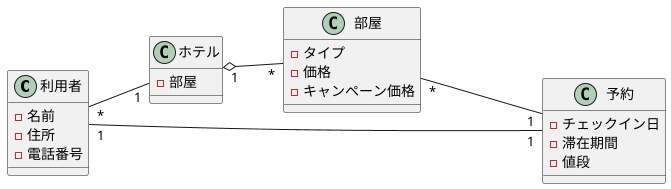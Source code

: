 @startuml 3-3
left to right direction
class 利用者{
    -名前
    -住所
    -電話番号
}
class ホテル{
    -部屋
}
class 部屋{
    -タイプ
    -価格
    -キャンペーン価格
}
class 予約{
    -チェックイン日
    -滞在期間
    -値段
}
利用者 "*" -- "1" ホテル
利用者 "1" -- "1" 予約
部屋 "*"  --down- "1" 予約
ホテル "1" o-- "*" 部屋


@enduml